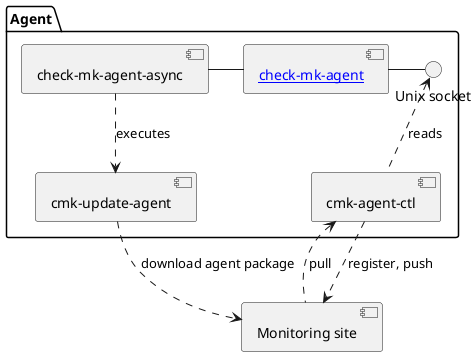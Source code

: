 @startuml agent-abstract
    package "Agent" {
        [check-mk-agent-async] as check_mk_agent_async
        component "[[../arch-comp-agent-linux.html check-mk-agent]]" as check_mk_agent
        check_mk_agent -left- check_mk_agent_async


        [cmk-agent-ctl] as cmk_agent_ctl
        () "Unix socket" as unix_socket
        [cmk-update-agent] as cmk_update_agent


        check_mk_agent - unix_socket
        cmk_agent_ctl .up.> unix_socket: reads

        check_mk_agent_async ..> cmk_update_agent: executes
    }

    [Monitoring site] as site
    cmk_agent_ctl ..> site: register, push
    cmk_agent_ctl <.. site: pull
    cmk_update_agent ..> site: download agent package


@enduml